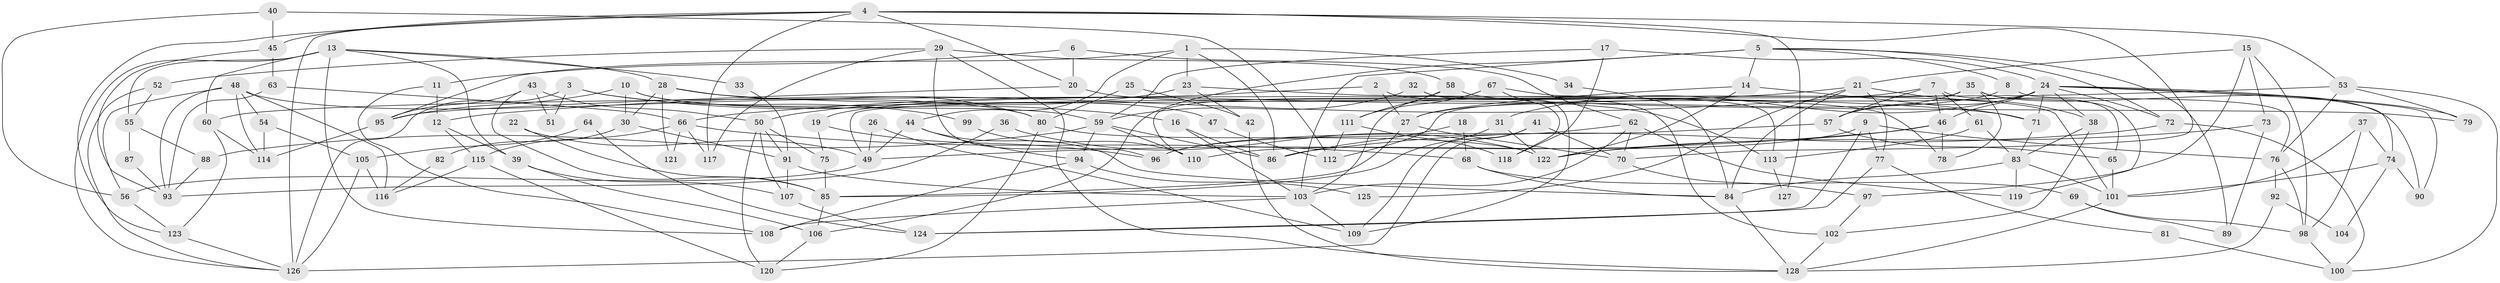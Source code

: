 // Generated by graph-tools (version 1.1) at 2025/02/03/09/25 03:02:11]
// undirected, 128 vertices, 256 edges
graph export_dot {
graph [start="1"]
  node [color=gray90,style=filled];
  1;
  2;
  3;
  4;
  5;
  6;
  7;
  8;
  9;
  10;
  11;
  12;
  13;
  14;
  15;
  16;
  17;
  18;
  19;
  20;
  21;
  22;
  23;
  24;
  25;
  26;
  27;
  28;
  29;
  30;
  31;
  32;
  33;
  34;
  35;
  36;
  37;
  38;
  39;
  40;
  41;
  42;
  43;
  44;
  45;
  46;
  47;
  48;
  49;
  50;
  51;
  52;
  53;
  54;
  55;
  56;
  57;
  58;
  59;
  60;
  61;
  62;
  63;
  64;
  65;
  66;
  67;
  68;
  69;
  70;
  71;
  72;
  73;
  74;
  75;
  76;
  77;
  78;
  79;
  80;
  81;
  82;
  83;
  84;
  85;
  86;
  87;
  88;
  89;
  90;
  91;
  92;
  93;
  94;
  95;
  96;
  97;
  98;
  99;
  100;
  101;
  102;
  103;
  104;
  105;
  106;
  107;
  108;
  109;
  110;
  111;
  112;
  113;
  114;
  115;
  116;
  117;
  118;
  119;
  120;
  121;
  122;
  123;
  124;
  125;
  126;
  127;
  128;
  1 -- 44;
  1 -- 95;
  1 -- 23;
  1 -- 34;
  1 -- 86;
  2 -- 19;
  2 -- 27;
  2 -- 118;
  3 -- 16;
  3 -- 126;
  3 -- 51;
  3 -- 99;
  4 -- 45;
  4 -- 70;
  4 -- 20;
  4 -- 53;
  4 -- 117;
  4 -- 123;
  4 -- 126;
  4 -- 127;
  5 -- 14;
  5 -- 103;
  5 -- 8;
  5 -- 72;
  5 -- 89;
  5 -- 106;
  6 -- 11;
  6 -- 20;
  6 -- 62;
  7 -- 57;
  7 -- 46;
  7 -- 12;
  7 -- 61;
  7 -- 65;
  8 -- 27;
  8 -- 76;
  9 -- 76;
  9 -- 77;
  9 -- 110;
  9 -- 124;
  10 -- 59;
  10 -- 30;
  10 -- 47;
  10 -- 95;
  11 -- 108;
  11 -- 12;
  12 -- 39;
  12 -- 115;
  13 -- 60;
  13 -- 28;
  13 -- 33;
  13 -- 39;
  13 -- 55;
  13 -- 108;
  13 -- 126;
  14 -- 71;
  14 -- 122;
  14 -- 27;
  15 -- 21;
  15 -- 98;
  15 -- 73;
  15 -- 97;
  16 -- 86;
  16 -- 103;
  17 -- 59;
  17 -- 24;
  17 -- 118;
  18 -- 86;
  18 -- 68;
  19 -- 75;
  19 -- 96;
  20 -- 95;
  20 -- 113;
  21 -- 66;
  21 -- 84;
  21 -- 38;
  21 -- 77;
  21 -- 125;
  22 -- 85;
  22 -- 49;
  23 -- 50;
  23 -- 42;
  23 -- 78;
  24 -- 57;
  24 -- 79;
  24 -- 31;
  24 -- 38;
  24 -- 46;
  24 -- 71;
  24 -- 72;
  24 -- 74;
  24 -- 90;
  24 -- 112;
  25 -- 80;
  25 -- 42;
  26 -- 49;
  26 -- 109;
  27 -- 70;
  27 -- 85;
  28 -- 71;
  28 -- 80;
  28 -- 30;
  28 -- 121;
  29 -- 128;
  29 -- 58;
  29 -- 52;
  29 -- 96;
  29 -- 117;
  30 -- 91;
  30 -- 82;
  31 -- 85;
  31 -- 122;
  32 -- 59;
  32 -- 113;
  32 -- 102;
  33 -- 91;
  34 -- 84;
  35 -- 78;
  35 -- 90;
  35 -- 49;
  35 -- 57;
  35 -- 119;
  36 -- 122;
  36 -- 93;
  37 -- 101;
  37 -- 98;
  37 -- 74;
  38 -- 83;
  38 -- 102;
  39 -- 106;
  39 -- 107;
  40 -- 112;
  40 -- 56;
  40 -- 45;
  41 -- 70;
  41 -- 126;
  41 -- 109;
  42 -- 128;
  43 -- 85;
  43 -- 50;
  43 -- 51;
  43 -- 95;
  44 -- 84;
  44 -- 49;
  44 -- 94;
  45 -- 93;
  45 -- 63;
  46 -- 49;
  46 -- 78;
  46 -- 122;
  47 -- 112;
  48 -- 114;
  48 -- 116;
  48 -- 54;
  48 -- 56;
  48 -- 80;
  48 -- 93;
  49 -- 56;
  50 -- 120;
  50 -- 91;
  50 -- 75;
  50 -- 107;
  52 -- 126;
  52 -- 55;
  53 -- 76;
  53 -- 60;
  53 -- 79;
  53 -- 100;
  54 -- 114;
  54 -- 105;
  55 -- 87;
  55 -- 88;
  56 -- 123;
  57 -- 65;
  57 -- 96;
  58 -- 110;
  58 -- 111;
  58 -- 79;
  59 -- 86;
  59 -- 94;
  59 -- 88;
  59 -- 110;
  60 -- 123;
  60 -- 114;
  61 -- 83;
  61 -- 113;
  62 -- 96;
  62 -- 70;
  62 -- 103;
  62 -- 119;
  63 -- 93;
  63 -- 66;
  64 -- 124;
  64 -- 105;
  65 -- 101;
  66 -- 117;
  66 -- 68;
  66 -- 115;
  66 -- 121;
  67 -- 101;
  67 -- 109;
  67 -- 103;
  67 -- 111;
  68 -- 84;
  68 -- 69;
  69 -- 89;
  69 -- 98;
  70 -- 97;
  71 -- 83;
  72 -- 86;
  72 -- 100;
  73 -- 122;
  73 -- 89;
  74 -- 90;
  74 -- 101;
  74 -- 104;
  75 -- 85;
  76 -- 98;
  76 -- 92;
  77 -- 124;
  77 -- 81;
  80 -- 122;
  80 -- 120;
  81 -- 100;
  82 -- 116;
  83 -- 119;
  83 -- 84;
  83 -- 101;
  84 -- 128;
  85 -- 106;
  87 -- 93;
  88 -- 93;
  91 -- 107;
  91 -- 103;
  92 -- 128;
  92 -- 104;
  94 -- 108;
  94 -- 125;
  95 -- 114;
  97 -- 102;
  98 -- 100;
  99 -- 110;
  101 -- 128;
  102 -- 128;
  103 -- 108;
  103 -- 109;
  105 -- 126;
  105 -- 116;
  106 -- 120;
  107 -- 124;
  111 -- 118;
  111 -- 112;
  113 -- 127;
  115 -- 116;
  115 -- 120;
  123 -- 126;
}
